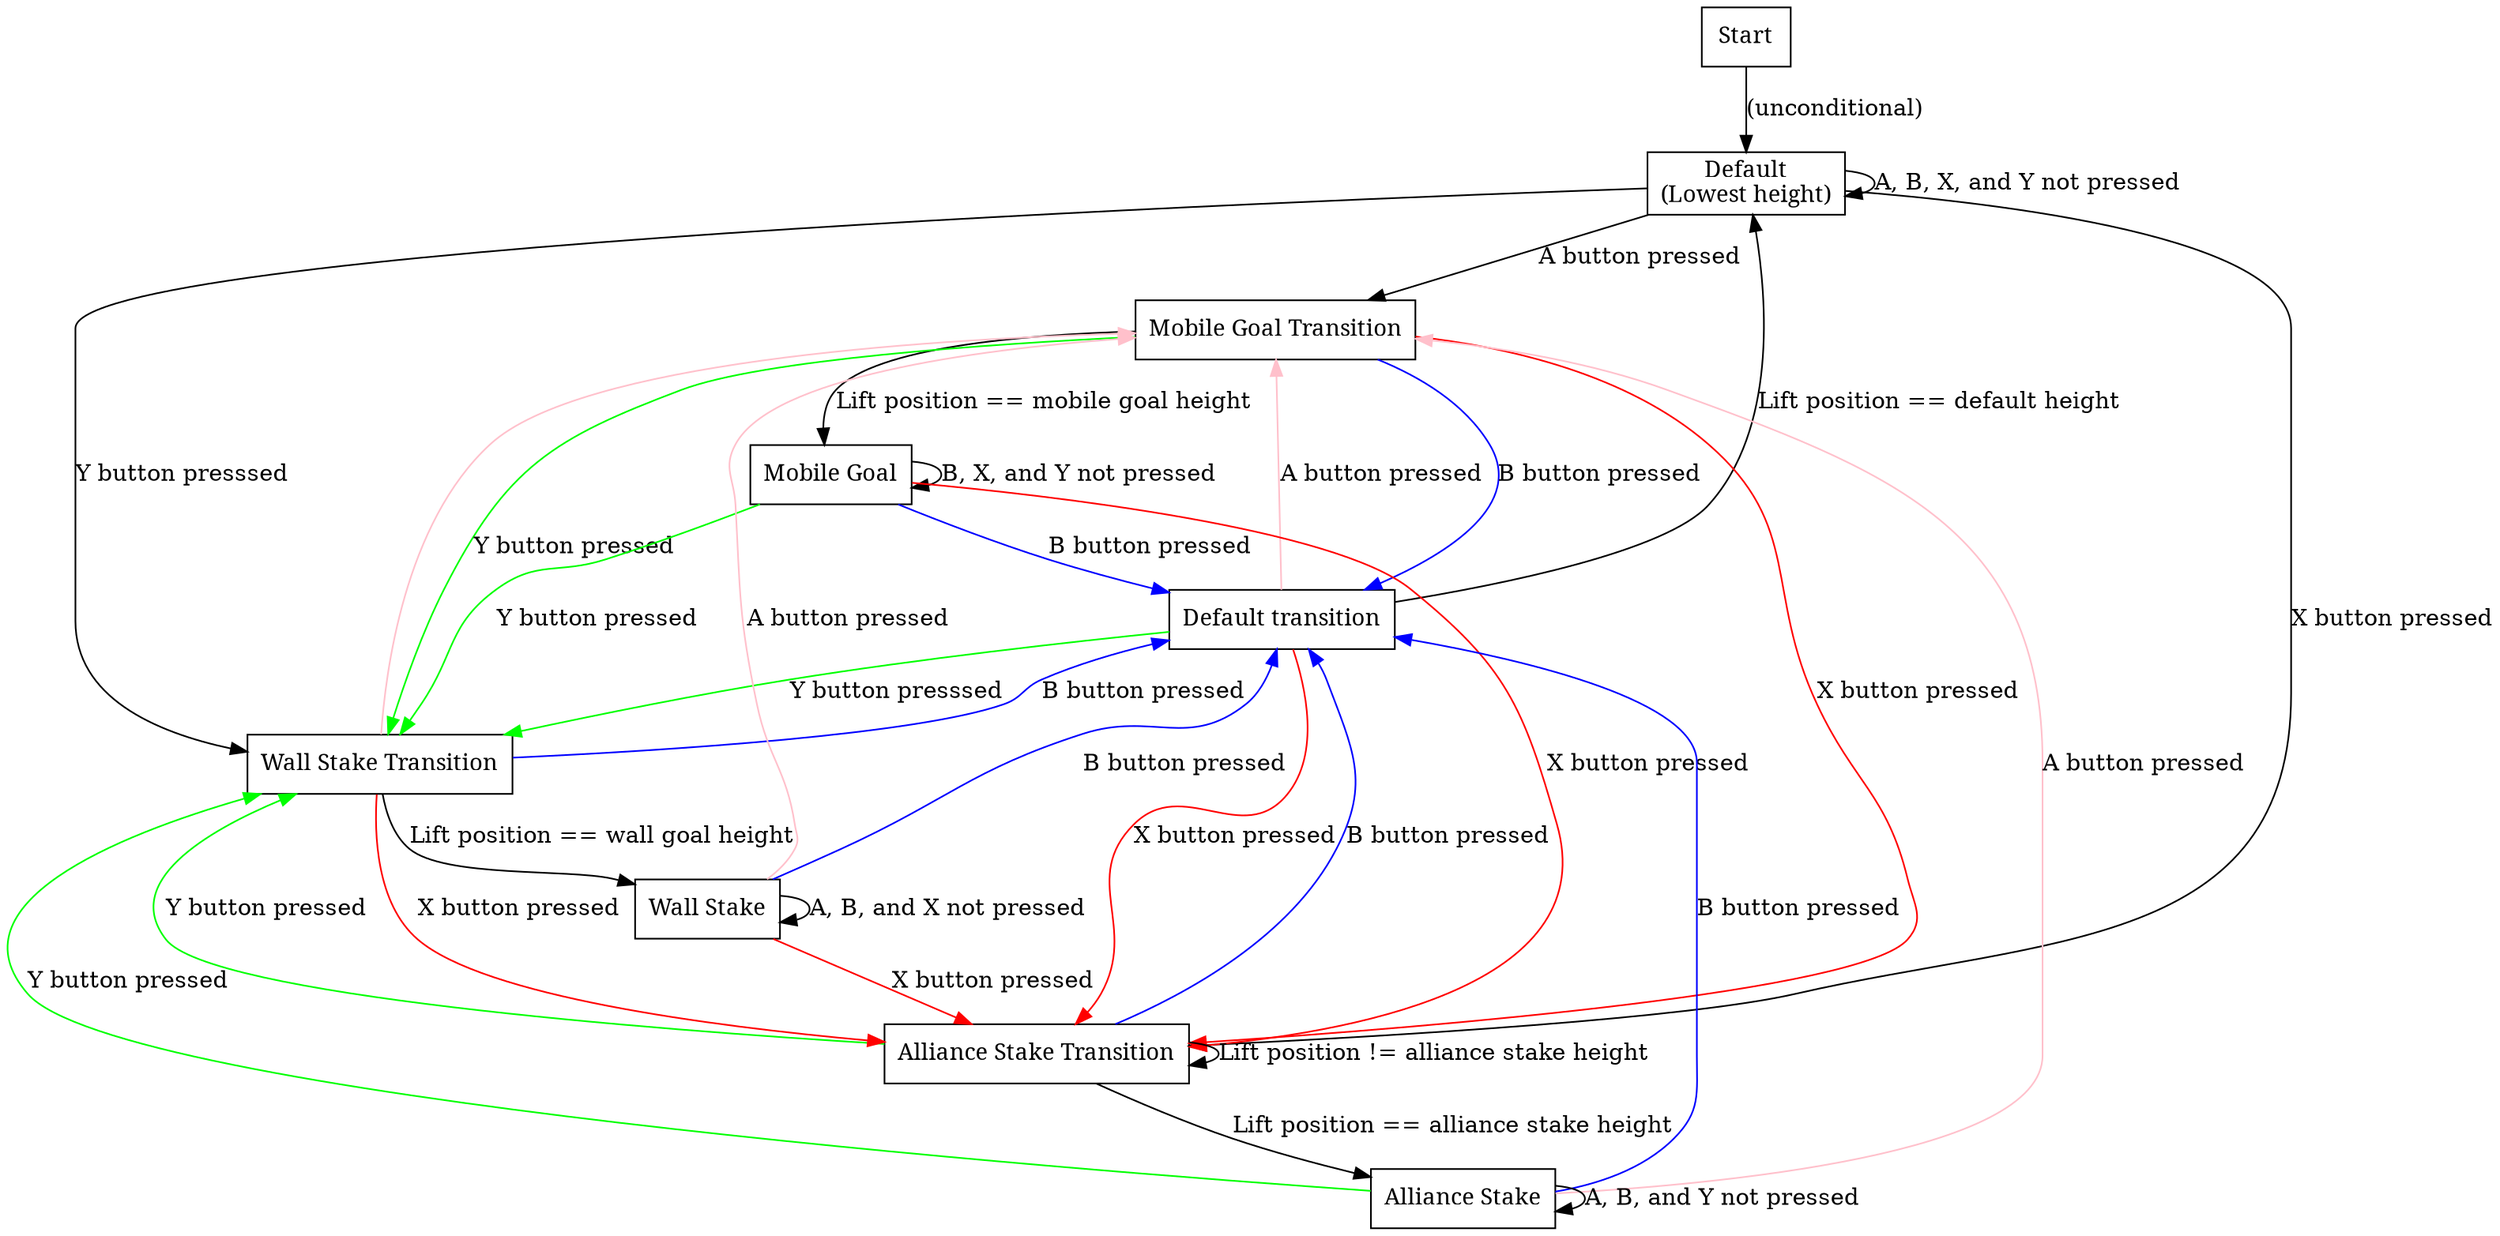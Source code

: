 // To convert this to an image, install Graphviz to your $PATH, then run:
//
//   dot -T png -o lift-state-machine.png lift-state-machine.dot
digraph G {

    node [shape=record, fontname="Georgia", style="solid"];

    Start;
    Default [label="Default\n(Lowest height)"];
    DefaultTransition [label="Default transition"];
    MobileGoalTransition [label="Mobile Goal Transition"];
    MobileGoal [label="Mobile Goal"];
    AllianceStakeTransition [label="Alliance Stake Transition"];
    WallStakeTransition [label="Wall Stake Transition"];
    AllianceStake [label="Alliance Stake"];
    WallStake [label="Wall Stake"];

    Start -> Default [label="(unconditional)"];

    DefaultTransition -> Default [label="Lift position == default height"];
    DefaultTransition -> WallStakeTransition [label="Y button presssed", color="lime"];
    DefaultTransition -> AllianceStakeTransition [label="X button pressed", color="red"];
    DefaultTransition -> MobileGoalTransition [label="A button pressed", color="pink"];
    Default -> MobileGoalTransition [label="A button pressed"];
    Default -> WallStakeTransition [label="Y button presssed"];
    Default -> AllianceStakeTransition [label="X button pressed"];
    Default -> Default [label="A, B, X, and Y not pressed"];

    MobileGoalTransition -> MobileGoal [label="Lift position == mobile goal height"];
    MobileGoalTransition -> AllianceStakeTransition [label="X button pressed", color="red"];
    MobileGoalTransition -> WallStakeTransition [label="Y button pressed", color="lime"];
    MobileGoalTransition -> DefaultTransition [label="B button pressed", color="blue"];
    MobileGoal -> AllianceStakeTransition [label="X button pressed", color="red"];
    MobileGoal -> WallStakeTransition [label="Y button pressed", color="lime"];
    MobileGoal -> DefaultTransition [label="B button pressed", color="blue"];
    MobileGoal -> MobileGoal [label="B, X, and Y not pressed"];

    AllianceStakeTransition -> DefaultTransition [label="B button pressed", color="blue"];
    AllianceStakeTransition -> AllianceStake [label="Lift position == alliance stake height"];
    AllianceStakeTransition -> WallStakeTransition [label="Y button pressed", color="lime"];
    AllianceStakeTransition -> AllianceStakeTransition [label="Lift position != alliance stake height"];
    AllianceStake -> DefaultTransition [label="B button pressed", color="blue"];
    AllianceStake -> MobileGoalTransition [label="A button pressed", color="pink"];
    AllianceStake -> WallStakeTransition [label="Y button pressed", color="lime"];
    AllianceStake -> AllianceStake [label="A, B, and Y not pressed"];

    WallStakeTransition -> DefaultTransition [label="B button pressed", color = "blue"];
    WallStakeTransition -> WallStake [label="Lift position == wall goal height"];
    WallStakeTransition -> MobileGoalTransition [labelel="A button pressed", color = "pink"];
    WallStakeTransition -> AllianceStakeTransition [label="X button pressed", color = "red"];
    WallStake -> DefaultTransition [label="B button pressed", color = "blue"];
    WallStake -> MobileGoalTransition [label="A button pressed", color="pink"]
    WallStake -> AllianceStakeTransition [label="X button pressed", color = "red"];
    WallStake -> WallStake [label="A, B, and X not pressed"];
}
